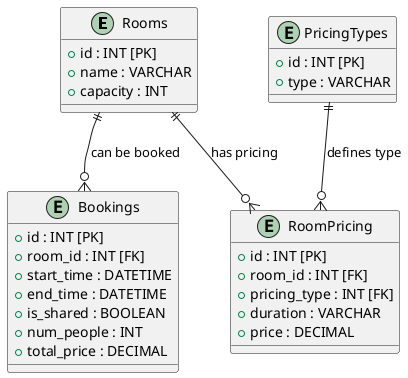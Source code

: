 @startuml
entity "Rooms" as Rooms {
    + id : INT [PK]
    + name : VARCHAR
    + capacity : INT
}

entity "PricingTypes" as PricingTypes {
    + id : INT [PK]
    + type : VARCHAR
}

entity "RoomPricing" as RoomPricing {
    + id : INT [PK]
    + room_id : INT [FK]
    + pricing_type : INT [FK]
    + duration : VARCHAR
    + price : DECIMAL
}

entity "Bookings" as Bookings {
    + id : INT [PK]
    + room_id : INT [FK]
    + start_time : DATETIME
    + end_time : DATETIME
    + is_shared : BOOLEAN
    + num_people : INT
    + total_price : DECIMAL
}

Rooms ||--o{ RoomPricing : "has pricing"
PricingTypes ||--o{ RoomPricing : "defines type"
Rooms ||--o{ Bookings : "can be booked"
@enduml
